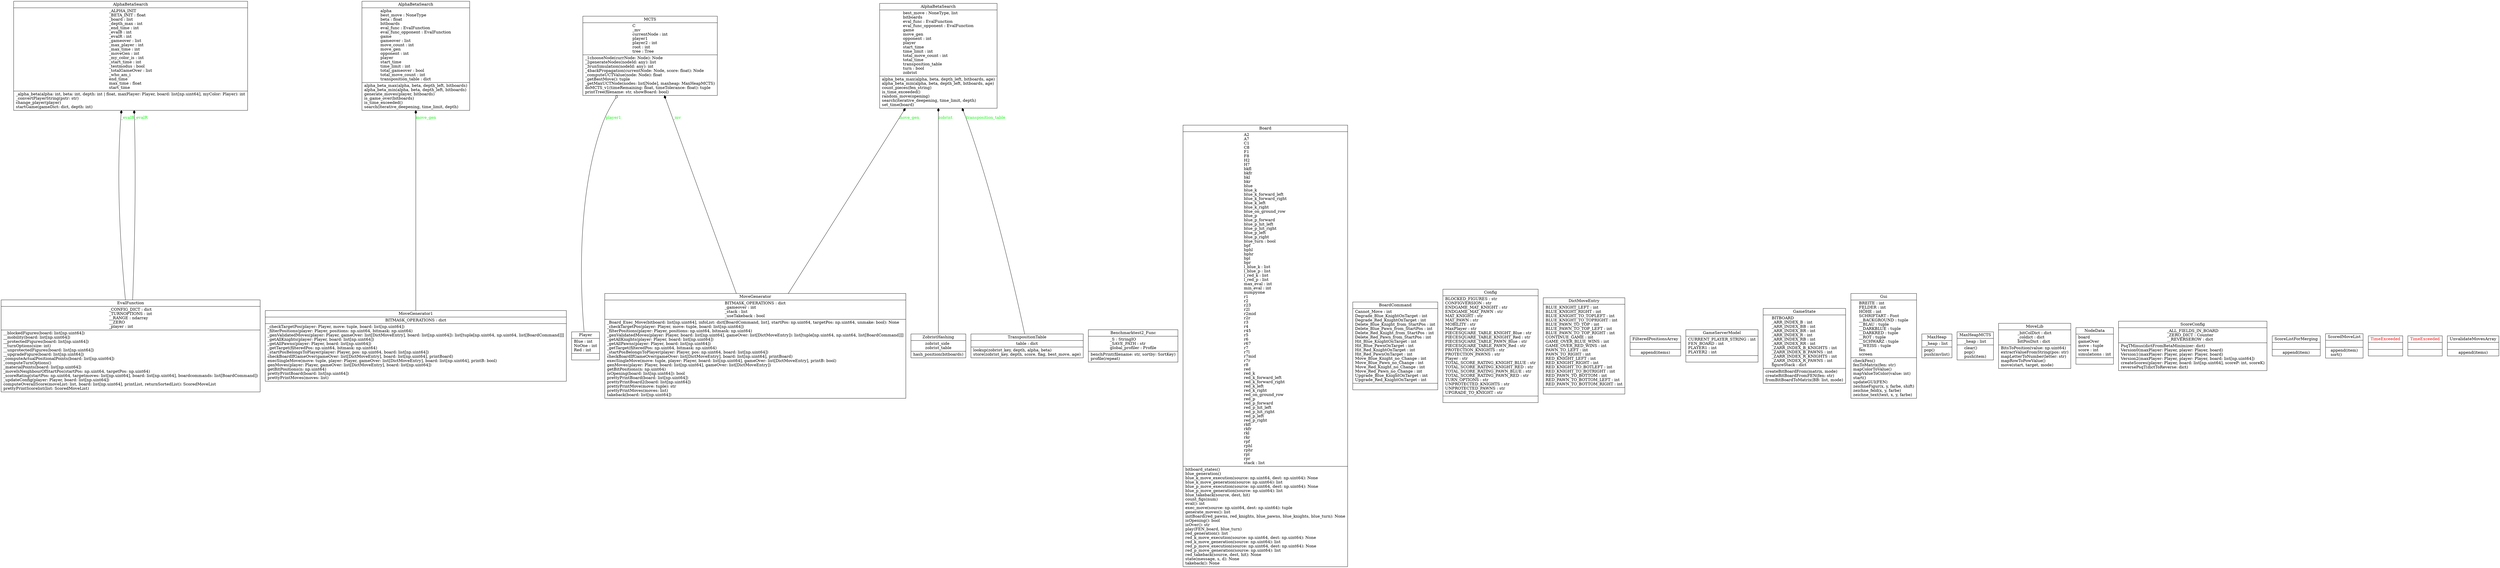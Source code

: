 digraph "classes" {
rankdir=BT
charset="utf-8"
"src.abs_for_internal_usage.AlphaBetaSearch" [color="black", fontcolor="black", label=<{AlphaBetaSearch|_ALPHA_INIT<br ALIGN="LEFT"/>_BETA_INIT : float<br ALIGN="LEFT"/>_board : list<br ALIGN="LEFT"/>_depth_max : int<br ALIGN="LEFT"/>_end_time : int<br ALIGN="LEFT"/>_evalB : int<br ALIGN="LEFT"/>_evalR : int<br ALIGN="LEFT"/>_gameover : list<br ALIGN="LEFT"/>_max_player : int<br ALIGN="LEFT"/>_max_time : int<br ALIGN="LEFT"/>_moveGen : int<br ALIGN="LEFT"/>_my_color_is : int<br ALIGN="LEFT"/>_start_time : int<br ALIGN="LEFT"/>_testmodus : bool<br ALIGN="LEFT"/>_totalGameOver : list<br ALIGN="LEFT"/>_who_am_i<br ALIGN="LEFT"/>end_time<br ALIGN="LEFT"/>max_time : float<br ALIGN="LEFT"/>start_time<br ALIGN="LEFT"/>|_alpha_beta(alpha: int, beta: int, depth: int \| float, maxPlayer: Player, board: list[np.uint64], myColor: Player): int<br ALIGN="LEFT"/>_convertPlayerString(pstr: str)<br ALIGN="LEFT"/>change_player(player)<br ALIGN="LEFT"/>startGame(gameDict: dict, depth: int)<br ALIGN="LEFT"/>}>, shape="record", style="solid"];
"src.alpha_beta.AlphaBetaSearch" [color="black", fontcolor="black", label=<{AlphaBetaSearch|alpha<br ALIGN="LEFT"/>best_move : NoneType<br ALIGN="LEFT"/>beta : float<br ALIGN="LEFT"/>bitboards<br ALIGN="LEFT"/>eval_func : EvalFunction<br ALIGN="LEFT"/>eval_func_opponent : EvalFunction<br ALIGN="LEFT"/>game<br ALIGN="LEFT"/>gameover : list<br ALIGN="LEFT"/>move_count : int<br ALIGN="LEFT"/>move_gen<br ALIGN="LEFT"/>opponent : int<br ALIGN="LEFT"/>player<br ALIGN="LEFT"/>start_time<br ALIGN="LEFT"/>time_limit : int<br ALIGN="LEFT"/>total_gameover : bool<br ALIGN="LEFT"/>total_move_count : int<br ALIGN="LEFT"/>transposition_table : dict<br ALIGN="LEFT"/>|alpha_beta_max(alpha, beta, depth_left, bitboards)<br ALIGN="LEFT"/>alpha_beta_min(alpha, beta, depth_left, bitboards)<br ALIGN="LEFT"/>generate_moves(player, bitboards)<br ALIGN="LEFT"/>is_game_over(bitboards)<br ALIGN="LEFT"/>is_time_exceeded()<br ALIGN="LEFT"/>search(iterative_deepening, time_limit, depth)<br ALIGN="LEFT"/>}>, shape="record", style="solid"];
"src.alpha_beta_Kopie.AlphaBetaSearch" [color="black", fontcolor="black", label=<{AlphaBetaSearch|best_move : NoneType, list<br ALIGN="LEFT"/>bitboards<br ALIGN="LEFT"/>eval_func : EvalFunction<br ALIGN="LEFT"/>eval_func_opponent : EvalFunction<br ALIGN="LEFT"/>game<br ALIGN="LEFT"/>move_gen<br ALIGN="LEFT"/>opponent : int<br ALIGN="LEFT"/>player<br ALIGN="LEFT"/>start_time<br ALIGN="LEFT"/>time_limit : int<br ALIGN="LEFT"/>total_move_count : int<br ALIGN="LEFT"/>total_time<br ALIGN="LEFT"/>transposition_table<br ALIGN="LEFT"/>turn : bool<br ALIGN="LEFT"/>zobrist<br ALIGN="LEFT"/>|alpha_beta_max(alpha, beta, depth_left, bitboards, age)<br ALIGN="LEFT"/>alpha_beta_min(alpha, beta, depth_left, bitboards, age)<br ALIGN="LEFT"/>count_pieces(fen_string)<br ALIGN="LEFT"/>is_time_exceeded()<br ALIGN="LEFT"/>random_move(opening)<br ALIGN="LEFT"/>search(iterative_deepening, time_limit, depth)<br ALIGN="LEFT"/>set_time(board)<br ALIGN="LEFT"/>}>, shape="record", style="solid"];
"src.Benchmarktest2_func.Benchmarktest2_Func" [color="black", fontcolor="black", label=<{Benchmarktest2_Func|_S : StringIO<br ALIGN="LEFT"/>_SAVE_PATH : str<br ALIGN="LEFT"/>global_profiler : Profile<br ALIGN="LEFT"/>|benchPrint(filename: str, sortby: SortKey)<br ALIGN="LEFT"/>profile(repeat)<br ALIGN="LEFT"/>}>, shape="record", style="solid"];
"src.board_final.Board" [color="black", fontcolor="black", label=<{Board|A2<br ALIGN="LEFT"/>A7<br ALIGN="LEFT"/>C1<br ALIGN="LEFT"/>C8<br ALIGN="LEFT"/>F1<br ALIGN="LEFT"/>F8<br ALIGN="LEFT"/>H2<br ALIGN="LEFT"/>H7<br ALIGN="LEFT"/>bkfl<br ALIGN="LEFT"/>bkfr<br ALIGN="LEFT"/>bkl<br ALIGN="LEFT"/>bkr<br ALIGN="LEFT"/>blue<br ALIGN="LEFT"/>blue_k<br ALIGN="LEFT"/>blue_k_forward_left<br ALIGN="LEFT"/>blue_k_forward_right<br ALIGN="LEFT"/>blue_k_left<br ALIGN="LEFT"/>blue_k_right<br ALIGN="LEFT"/>blue_on_ground_row<br ALIGN="LEFT"/>blue_p<br ALIGN="LEFT"/>blue_p_forward<br ALIGN="LEFT"/>blue_p_hit_left<br ALIGN="LEFT"/>blue_p_hit_right<br ALIGN="LEFT"/>blue_p_left<br ALIGN="LEFT"/>blue_p_right<br ALIGN="LEFT"/>blue_turn : bool<br ALIGN="LEFT"/>bpf<br ALIGN="LEFT"/>bphl<br ALIGN="LEFT"/>bphr<br ALIGN="LEFT"/>bpl<br ALIGN="LEFT"/>bpr<br ALIGN="LEFT"/>l_blue_k : list<br ALIGN="LEFT"/>l_blue_p : list<br ALIGN="LEFT"/>l_red_k : list<br ALIGN="LEFT"/>l_red_p : list<br ALIGN="LEFT"/>max_eval : int<br ALIGN="LEFT"/>min_eval : int<br ALIGN="LEFT"/>numpyone<br ALIGN="LEFT"/>r1<br ALIGN="LEFT"/>r2<br ALIGN="LEFT"/>r23<br ALIGN="LEFT"/>r2l<br ALIGN="LEFT"/>r2mid<br ALIGN="LEFT"/>r2r<br ALIGN="LEFT"/>r3<br ALIGN="LEFT"/>r4<br ALIGN="LEFT"/>r45<br ALIGN="LEFT"/>r5<br ALIGN="LEFT"/>r6<br ALIGN="LEFT"/>r67<br ALIGN="LEFT"/>r7<br ALIGN="LEFT"/>r7l<br ALIGN="LEFT"/>r7mid<br ALIGN="LEFT"/>r7r<br ALIGN="LEFT"/>r8<br ALIGN="LEFT"/>red<br ALIGN="LEFT"/>red_k<br ALIGN="LEFT"/>red_k_forward_left<br ALIGN="LEFT"/>red_k_forward_right<br ALIGN="LEFT"/>red_k_left<br ALIGN="LEFT"/>red_k_right<br ALIGN="LEFT"/>red_on_ground_row<br ALIGN="LEFT"/>red_p<br ALIGN="LEFT"/>red_p_forward<br ALIGN="LEFT"/>red_p_hit_left<br ALIGN="LEFT"/>red_p_hit_right<br ALIGN="LEFT"/>red_p_left<br ALIGN="LEFT"/>red_p_right<br ALIGN="LEFT"/>rkfl<br ALIGN="LEFT"/>rkfr<br ALIGN="LEFT"/>rkl<br ALIGN="LEFT"/>rkr<br ALIGN="LEFT"/>rpf<br ALIGN="LEFT"/>rphl<br ALIGN="LEFT"/>rphr<br ALIGN="LEFT"/>rpl<br ALIGN="LEFT"/>rpr<br ALIGN="LEFT"/>stack : list<br ALIGN="LEFT"/>|bitboard_states()<br ALIGN="LEFT"/>blue_generation()<br ALIGN="LEFT"/>blue_k_move_execution(source: np.uint64, dest: np.uint64): None<br ALIGN="LEFT"/>blue_k_move_generation(source: np.uint64): list<br ALIGN="LEFT"/>blue_p_move_execution(source: np.uint64, dest: np.uint64): None<br ALIGN="LEFT"/>blue_p_move_generation(source: np.uint64): list<br ALIGN="LEFT"/>blue_takeback(source, dest, hit)<br ALIGN="LEFT"/>count_figs(num)<br ALIGN="LEFT"/>eval(): int<br ALIGN="LEFT"/>exec_move(source: np.uint64, dest: np.uint64): tuple<br ALIGN="LEFT"/>generate_moves(): list<br ALIGN="LEFT"/>initBoard(red_pawns, red_knights, blue_pawns, blue_knights, blue_turn): None<br ALIGN="LEFT"/>isOpening(): bool<br ALIGN="LEFT"/>isOver(): str<br ALIGN="LEFT"/>play(FEN_board, blue_turn)<br ALIGN="LEFT"/>red_generation(): list<br ALIGN="LEFT"/>red_k_move_execution(source: np.uint64, dest: np.uint64): None<br ALIGN="LEFT"/>red_k_move_generation(source: np.uint64): list<br ALIGN="LEFT"/>red_p_move_execution(source: np.uint64, dest: np.uint64): None<br ALIGN="LEFT"/>red_p_move_generation(source: np.uint64): list<br ALIGN="LEFT"/>red_takeback(source, dest, hit): None<br ALIGN="LEFT"/>state(message, s, d): None<br ALIGN="LEFT"/>takeback(): None<br ALIGN="LEFT"/>}>, shape="record", style="solid"];
"src.model.BoardCommand" [color="black", fontcolor="black", label=<{BoardCommand|Cannot_Move : int<br ALIGN="LEFT"/>Degrade_Blue_KnightOnTarget : int<br ALIGN="LEFT"/>Degrade_Red_KnightOnTarget : int<br ALIGN="LEFT"/>Delete_Blue_Knight_from_StartPos : int<br ALIGN="LEFT"/>Delete_Blue_Pawn_from_StartPos : int<br ALIGN="LEFT"/>Delete_Red_Knight_from_StartPos : int<br ALIGN="LEFT"/>Delete_Red_Pawn_from_StartPos : int<br ALIGN="LEFT"/>Hit_Blue_KnightOnTarget : int<br ALIGN="LEFT"/>Hit_Blue_PawnOnTarget : int<br ALIGN="LEFT"/>Hit_Red_KnightOnTarget : int<br ALIGN="LEFT"/>Hit_Red_PawnOnTarget : int<br ALIGN="LEFT"/>Move_Blue_Knight_no_Change : int<br ALIGN="LEFT"/>Move_Blue_Pawn_no_Change : int<br ALIGN="LEFT"/>Move_Red_Knight_no_Change : int<br ALIGN="LEFT"/>Move_Red_Pawn_no_Change : int<br ALIGN="LEFT"/>Upgrade_Blue_KnightOnTarget : int<br ALIGN="LEFT"/>Upgrade_Red_KnightOnTarget : int<br ALIGN="LEFT"/>|}>, shape="record", style="solid"];
"src.model.Config" [color="black", fontcolor="black", label=<{Config|BLOCKED_FIGURES : str<br ALIGN="LEFT"/>CONFIGVERSION : str<br ALIGN="LEFT"/>ENDGAME_MAT_KNIGHT : str<br ALIGN="LEFT"/>ENDGAME_MAT_PAWN : str<br ALIGN="LEFT"/>MAT_KNIGHT : str<br ALIGN="LEFT"/>MAT_PAWN : str<br ALIGN="LEFT"/>MOBILITY : str<br ALIGN="LEFT"/>MaxPlayer : str<br ALIGN="LEFT"/>PIECESQUARE_TABLE_KNIGHT_Blue : str<br ALIGN="LEFT"/>PIECESQUARE_TABLE_KNIGHT_Red : str<br ALIGN="LEFT"/>PIECESQUARE_TABLE_PAWN_Blue : str<br ALIGN="LEFT"/>PIECESQUARE_TABLE_PAWN_Red : str<br ALIGN="LEFT"/>PROTECTION_KNIGHTS : str<br ALIGN="LEFT"/>PROTECTION_PAWNS : str<br ALIGN="LEFT"/>Player : str<br ALIGN="LEFT"/>TOTAL_SCORE_RATING_KNIGHT_BLUE : str<br ALIGN="LEFT"/>TOTAL_SCORE_RATING_KNIGHT_RED : str<br ALIGN="LEFT"/>TOTAL_SCORE_RATING_PAWN_BLUE : str<br ALIGN="LEFT"/>TOTAL_SCORE_RATING_PAWN_RED : str<br ALIGN="LEFT"/>TURN_OPTIONS : str<br ALIGN="LEFT"/>UNPROTECTED_KNIGHTS : str<br ALIGN="LEFT"/>UNPROTECTED_PAWNS : str<br ALIGN="LEFT"/>UPGRADE_TO_KNIGHT : str<br ALIGN="LEFT"/>|}>, shape="record", style="solid"];
"src.model.DictMoveEntry" [color="black", fontcolor="black", label=<{DictMoveEntry|BLUE_KNIGHT_LEFT : int<br ALIGN="LEFT"/>BLUE_KNIGHT_RIGHT : int<br ALIGN="LEFT"/>BLUE_KNIGHT_TO_TOPLEFT : int<br ALIGN="LEFT"/>BLUE_KNIGHT_TO_TOPRIGHT : int<br ALIGN="LEFT"/>BLUE_PAWN_TO_TOP : int<br ALIGN="LEFT"/>BLUE_PAWN_TO_TOP_LEFT : int<br ALIGN="LEFT"/>BLUE_PAWN_TO_TOP_RIGHT : int<br ALIGN="LEFT"/>CONTINUE_GAME : int<br ALIGN="LEFT"/>GAME_OVER_BLUE_WINS : int<br ALIGN="LEFT"/>GAME_OVER_RED_WINS : int<br ALIGN="LEFT"/>PAWN_TO_LEFT : int<br ALIGN="LEFT"/>PAWN_TO_RIGHT : int<br ALIGN="LEFT"/>RED_KNIGHT_LEFT : int<br ALIGN="LEFT"/>RED_KNIGHT_RIGHT : int<br ALIGN="LEFT"/>RED_KNIGHT_TO_BOTLEFT : int<br ALIGN="LEFT"/>RED_KNIGHT_TO_BOTRIGHT : int<br ALIGN="LEFT"/>RED_PAWN_TO_BOTTOM : int<br ALIGN="LEFT"/>RED_PAWN_TO_BOTTOM_LEFT : int<br ALIGN="LEFT"/>RED_PAWN_TO_BOTTOM_RIGHT : int<br ALIGN="LEFT"/>|}>, shape="record", style="solid"];
"src.evalFunction.EvalFunction" [color="black", fontcolor="black", label=<{EvalFunction|_CONFIG_DICT : dict<br ALIGN="LEFT"/>_TURNOPTIONS : int<br ALIGN="LEFT"/>__RANGE : ndarray<br ALIGN="LEFT"/>__ZERO<br ALIGN="LEFT"/>_player : int<br ALIGN="LEFT"/>|__blockedFigures(board: list[np.uint64])<br ALIGN="LEFT"/>__mobility(board: list[np.uint64])<br ALIGN="LEFT"/>__protectedFigures(board: list[np.uint64])<br ALIGN="LEFT"/>__turnOptions(size: int)<br ALIGN="LEFT"/>__unprotectedFigures(board: list[np.uint64])<br ALIGN="LEFT"/>__upgradeFigure(board: list[np.uint64])<br ALIGN="LEFT"/>_computeActualPositionalPoints(board: list[np.uint64])<br ALIGN="LEFT"/>_computeTurnOptions()<br ALIGN="LEFT"/>_materialPoints(board: list[np.uint64])<br ALIGN="LEFT"/>_moveIsNeighbourOfStartPos(startPos: np.uint64, targetPos: np.uint64)<br ALIGN="LEFT"/>_scoreRating(startPos: np.uint64, targetmoves: list[np.uint64], board: list[np.uint64], boardcommands: list[BoardCommand])<br ALIGN="LEFT"/>_updateConfig(player: Player, board: list[np.uint64])<br ALIGN="LEFT"/>computeOverallScore(moveList: list, board: list[np.uint64], printList, returnSortedList): ScoredMoveList<br ALIGN="LEFT"/>prettyPrintScorelist(list: ScoredMoveList)<br ALIGN="LEFT"/>}>, shape="record", style="solid"];
"src.model.FilteredPositionsArray" [color="black", fontcolor="black", label=<{FilteredPositionsArray|<br ALIGN="LEFT"/>|append(items)<br ALIGN="LEFT"/>}>, shape="record", style="solid"];
"src.model.GameServerModel" [color="black", fontcolor="black", label=<{GameServerModel|CURRENT_PLAYER_STRING : int<br ALIGN="LEFT"/>FEN_BOARD : int<br ALIGN="LEFT"/>PLAYER1 : int<br ALIGN="LEFT"/>PLAYER2 : int<br ALIGN="LEFT"/>|}>, shape="record", style="solid"];
"src.gamestate.GameState" [color="black", fontcolor="black", label=<{GameState|BITBOARD<br ALIGN="LEFT"/>_ARR_INDEX_B : int<br ALIGN="LEFT"/>_ARR_INDEX_BB : int<br ALIGN="LEFT"/>_ARR_INDEX_BR : int<br ALIGN="LEFT"/>_ARR_INDEX_R : int<br ALIGN="LEFT"/>_ARR_INDEX_RB : int<br ALIGN="LEFT"/>_ARR_INDEX_RR : int<br ALIGN="LEFT"/>_ZARR_INDEX_B_KNIGHTS : int<br ALIGN="LEFT"/>_ZARR_INDEX_B_PAWNS : int<br ALIGN="LEFT"/>_ZARR_INDEX_R_KNIGHTS : int<br ALIGN="LEFT"/>_ZARR_INDEX_R_PAWNS : int<br ALIGN="LEFT"/>figureStack : dict<br ALIGN="LEFT"/>|createBitBoardFrom(matrix, mode)<br ALIGN="LEFT"/>createBitBoardFromFEN(fen: str)<br ALIGN="LEFT"/>fromBitBoardToMatrix(BB: list, mode)<br ALIGN="LEFT"/>}>, shape="record", style="solid"];
"src.gui.Gui" [color="black", fontcolor="black", label=<{Gui|BREITE : int<br ALIGN="LEFT"/>FELDER : int<br ALIGN="LEFT"/>HÖHE : int<br ALIGN="LEFT"/>SCHRIFTART : Font<br ALIGN="LEFT"/>__BACKGROUND : tuple<br ALIGN="LEFT"/>__BLAU : tuple<br ALIGN="LEFT"/>__DARKBLUE : tuple<br ALIGN="LEFT"/>__DARKRED : tuple<br ALIGN="LEFT"/>__ROT : tuple<br ALIGN="LEFT"/>__SCHWARZ : tuple<br ALIGN="LEFT"/>__WEISS : tuple<br ALIGN="LEFT"/>fen<br ALIGN="LEFT"/>screen<br ALIGN="LEFT"/>|checkFen()<br ALIGN="LEFT"/>fenToMatrix(fen: str)<br ALIGN="LEFT"/>mapColorToValue()<br ALIGN="LEFT"/>mapValueToColor(value: int)<br ALIGN="LEFT"/>start()<br ALIGN="LEFT"/>updateGUI(FEN)<br ALIGN="LEFT"/>zeichneFigur(x, y, farbe, shift)<br ALIGN="LEFT"/>zeichne_feld(x, y, farbe)<br ALIGN="LEFT"/>zeichne_text(text, x, y, farbe)<br ALIGN="LEFT"/>}>, shape="record", style="solid"];
"src.mcts_uct.MCTS" [color="black", fontcolor="black", label=<{MCTS|C<br ALIGN="LEFT"/>_mv<br ALIGN="LEFT"/>currentNode : int<br ALIGN="LEFT"/>player1<br ALIGN="LEFT"/>player2 : int<br ALIGN="LEFT"/>root : int<br ALIGN="LEFT"/>tree : Tree<br ALIGN="LEFT"/>|_1chooseNode(currNode: Node): Node<br ALIGN="LEFT"/>_2generateNodes(nodeId: any): list<br ALIGN="LEFT"/>_3runSimulation(nodeId: any): int<br ALIGN="LEFT"/>_4backPropagation(currentNode: Node, score: float): Node<br ALIGN="LEFT"/>_computeUCTValue(node: Node): float<br ALIGN="LEFT"/>_getBestMove(): tuple<br ALIGN="LEFT"/>_getMaxUCTNode(nodes: list[Node], maxheap: MaxHeapMCTS)<br ALIGN="LEFT"/>doMCTS_v1(timeRemaining: float, timeTolerance: float): tuple<br ALIGN="LEFT"/>printTree(filename: str, showBoard: bool)<br ALIGN="LEFT"/>}>, shape="record", style="solid"];
"src.model.MaxHeap" [color="black", fontcolor="black", label=<{MaxHeap|_heap : list<br ALIGN="LEFT"/>|pop()<br ALIGN="LEFT"/>push(mvlist)<br ALIGN="LEFT"/>}>, shape="record", style="solid"];
"src.model.MaxHeapMCTS" [color="black", fontcolor="black", label=<{MaxHeapMCTS|_heap : list<br ALIGN="LEFT"/>|clear()<br ALIGN="LEFT"/>pop()<br ALIGN="LEFT"/>push(item)<br ALIGN="LEFT"/>}>, shape="record", style="solid"];
"src.moveGenerator_sicher.MoveGenerator" [color="black", fontcolor="black", label=<{MoveGenerator|BITMASK_OPERATIONS : dict<br ALIGN="LEFT"/>_gameover : int<br ALIGN="LEFT"/>_stack : list<br ALIGN="LEFT"/>_useTakeback : bool<br ALIGN="LEFT"/>|_Board_Exec_Move(bitboard: list[np.uint64], infoList: dict[BoardCommand, list], startPos: np.uint64, targetPos: np.uint64, unmake: bool): None<br ALIGN="LEFT"/>_checkTargetPos(player: Player, move: tuple, board: list[np.uint64])<br ALIGN="LEFT"/>_filterPositions(player: Player, positions: np.uint64, bitmask: np.uint64)<br ALIGN="LEFT"/>_genValidatedMoves(player: Player, board: list[np.uint64], gameOver: list[DictMoveEntry]): list[tuple[np.uint64, np.uint64, list[BoardCommand]]]<br ALIGN="LEFT"/>_getAllKnights(player: Player, board: list[np.uint64])<br ALIGN="LEFT"/>_getAllPawns(player: Player, board: list[np.uint64])<br ALIGN="LEFT"/>_getTarget(filteredPos: np.uint64, bitmask: np.uint64)<br ALIGN="LEFT"/>_startPosBelongsToPlayer(player: Player, pos: np.uint64, board: list[np.uint64])<br ALIGN="LEFT"/>checkBoardIfGameOver(gameOver: list[DictMoveEntry], board: list[np.uint64], printBoard)<br ALIGN="LEFT"/>execSingleMove(move: tuple, player: Player, board: list[np.uint64], gameOver: list[DictMoveEntry], printB: bool)<br ALIGN="LEFT"/>genMoves(player: Player, board: list[np.uint64], gameOver: list[DictMoveEntry])<br ALIGN="LEFT"/>getBitPositions(n: np.uint64)<br ALIGN="LEFT"/>isOpening(board: list[np.uint64]): bool<br ALIGN="LEFT"/>prettyPrintBoard(board: list[np.uint64])<br ALIGN="LEFT"/>prettyPrintBoard2(board: list[np.uint64])<br ALIGN="LEFT"/>prettyPrintMove(move: tuple): str<br ALIGN="LEFT"/>prettyPrintMoves(moves: list)<br ALIGN="LEFT"/>takeback(board: list[np.uint64])<br ALIGN="LEFT"/>}>, shape="record", style="solid"];
"src.moveGenerator.MoveGenerator1" [color="black", fontcolor="black", label=<{MoveGenerator1|BITMASK_OPERATIONS : dict<br ALIGN="LEFT"/>|_checkTargetPos(player: Player, move: tuple, board: list[np.uint64])<br ALIGN="LEFT"/>_filterPositions(player: Player, positions: np.uint64, bitmask: np.uint64)<br ALIGN="LEFT"/>_genValidatedMoves(player: Player, gameOver: list[DictMoveEntry], board: list[np.uint64]): list[tuple[np.uint64, np.uint64, list[BoardCommand]]]<br ALIGN="LEFT"/>_getAllKnights(player: Player, board: list[np.uint64])<br ALIGN="LEFT"/>_getAllPawns(player: Player, board: list[np.uint64])<br ALIGN="LEFT"/>_getTarget(filteredPos: np.uint64, bitmask: np.uint64)<br ALIGN="LEFT"/>_startPosBelongsToPlayer(player: Player, pos: np.uint64, board: list[np.uint64])<br ALIGN="LEFT"/>checkBoardIfGameOver(gameOver: list[DictMoveEntry], board: list[np.uint64], printBoard)<br ALIGN="LEFT"/>execSingleMove(move: tuple, player: Player, gameOver: list[DictMoveEntry], board: list[np.uint64], printB: bool)<br ALIGN="LEFT"/>genMoves(player: Player, gameOver: list[DictMoveEntry], board: list[np.uint64])<br ALIGN="LEFT"/>getBitPositions(n: np.uint64)<br ALIGN="LEFT"/>prettyPrintBoard(board: list[np.uint64])<br ALIGN="LEFT"/>prettyPrintMoves(moves: list)<br ALIGN="LEFT"/>}>, shape="record", style="solid"];
"src.moveLib.MoveLib" [color="black", fontcolor="black", label=<{MoveLib|_bitColDict : dict<br ALIGN="LEFT"/>_coldict : dict<br ALIGN="LEFT"/>bitPosDict : dict<br ALIGN="LEFT"/>|BitsToPosition(value: np.uint64)<br ALIGN="LEFT"/>extractValueFromString(pos: str)<br ALIGN="LEFT"/>mapLetterToNumber(letter: str)<br ALIGN="LEFT"/>mapRowToPowValue()<br ALIGN="LEFT"/>move(start, target, mode)<br ALIGN="LEFT"/>}>, shape="record", style="solid"];
"src.mcts_uct.NodeData" [color="black", fontcolor="black", label=<{NodeData|board<br ALIGN="LEFT"/>gameOver<br ALIGN="LEFT"/>move : tuple<br ALIGN="LEFT"/>score : int<br ALIGN="LEFT"/>simulations : int<br ALIGN="LEFT"/>|}>, shape="record", style="solid"];
"src.model.Player" [color="black", fontcolor="black", label=<{Player|Blue : int<br ALIGN="LEFT"/>NoOne : int<br ALIGN="LEFT"/>Red : int<br ALIGN="LEFT"/>|}>, shape="record", style="solid"];
"src.scoreConfig_evalFunc.ScoreConfig" [color="black", fontcolor="black", label=<{ScoreConfig|_ALL_FIELDS_IN_BOARD<br ALIGN="LEFT"/>_ZERO_DICT : Counter<br ALIGN="LEFT"/>__REVERSEROW : dict<br ALIGN="LEFT"/>|PsqTMinus(dictFromBetaMinimizer: dict)<br ALIGN="LEFT"/>Version0(maxPlayer: Player, player: Player, board)<br ALIGN="LEFT"/>Version1(maxPlayer: Player, player: Player, board)<br ALIGN="LEFT"/>Version2(maxPlayer: Player, player: Player, board: list[np.uint64])<br ALIGN="LEFT"/>createScores(player: Player, board: list[np.uint64], scoreP: int, scoreK)<br ALIGN="LEFT"/>reversePsqT(dictToReverse: dict)<br ALIGN="LEFT"/>}>, shape="record", style="solid"];
"src.model.ScoreListForMerging" [color="black", fontcolor="black", label=<{ScoreListForMerging|<br ALIGN="LEFT"/>|append(item)<br ALIGN="LEFT"/>}>, shape="record", style="solid"];
"src.model.ScoredMoveList" [color="black", fontcolor="black", label=<{ScoredMoveList|<br ALIGN="LEFT"/>|append(item)<br ALIGN="LEFT"/>sort()<br ALIGN="LEFT"/>}>, shape="record", style="solid"];
"src.alpha_beta.TimeExceeded" [color="black", fontcolor="red", label=<{TimeExceeded|<br ALIGN="LEFT"/>|}>, shape="record", style="solid"];
"src.alpha_beta_Kopie.TimeExceeded" [color="black", fontcolor="red", label=<{TimeExceeded|<br ALIGN="LEFT"/>|}>, shape="record", style="solid"];
"src.alpha_beta_Kopie.TranspositionTable" [color="black", fontcolor="black", label=<{TranspositionTable|table : dict<br ALIGN="LEFT"/>|lookup(zobrist_key, depth, alpha, beta)<br ALIGN="LEFT"/>store(zobrist_key, depth, score, flag, best_move, age)<br ALIGN="LEFT"/>}>, shape="record", style="solid"];
"src.model.UnvalidateMovesArray" [color="black", fontcolor="black", label=<{UnvalidateMovesArray|<br ALIGN="LEFT"/>|append(items)<br ALIGN="LEFT"/>}>, shape="record", style="solid"];
"src.alpha_beta_Kopie.ZobristHashing" [color="black", fontcolor="black", label=<{ZobristHashing|zobrist_side<br ALIGN="LEFT"/>zobrist_table<br ALIGN="LEFT"/>|hash_position(bitboards)<br ALIGN="LEFT"/>}>, shape="record", style="solid"];
"src.alpha_beta_Kopie.TranspositionTable" -> "src.alpha_beta_Kopie.AlphaBetaSearch" [arrowhead="diamond", arrowtail="none", fontcolor="green", label="transposition_table", style="solid"];
"src.alpha_beta_Kopie.ZobristHashing" -> "src.alpha_beta_Kopie.AlphaBetaSearch" [arrowhead="diamond", arrowtail="none", fontcolor="green", label="zobrist", style="solid"];
"src.evalFunction.EvalFunction" -> "src.abs_for_internal_usage.AlphaBetaSearch" [arrowhead="diamond", arrowtail="none", fontcolor="green", label="_evalB", style="solid"];
"src.evalFunction.EvalFunction" -> "src.abs_for_internal_usage.AlphaBetaSearch" [arrowhead="diamond", arrowtail="none", fontcolor="green", label="_evalR", style="solid"];
"src.moveGenerator.MoveGenerator1" -> "src.alpha_beta.AlphaBetaSearch" [arrowhead="diamond", arrowtail="none", fontcolor="green", label="move_gen", style="solid"];
"src.moveGenerator_sicher.MoveGenerator" -> "src.alpha_beta_Kopie.AlphaBetaSearch" [arrowhead="diamond", arrowtail="none", fontcolor="green", label="move_gen", style="solid"];
"src.moveGenerator_sicher.MoveGenerator" -> "src.mcts_uct.MCTS" [arrowhead="diamond", arrowtail="none", fontcolor="green", label="_mv", style="solid"];
"src.model.Player" -> "src.mcts_uct.MCTS" [arrowhead="odiamond", arrowtail="none", fontcolor="green", label="player1", style="solid"];
}
